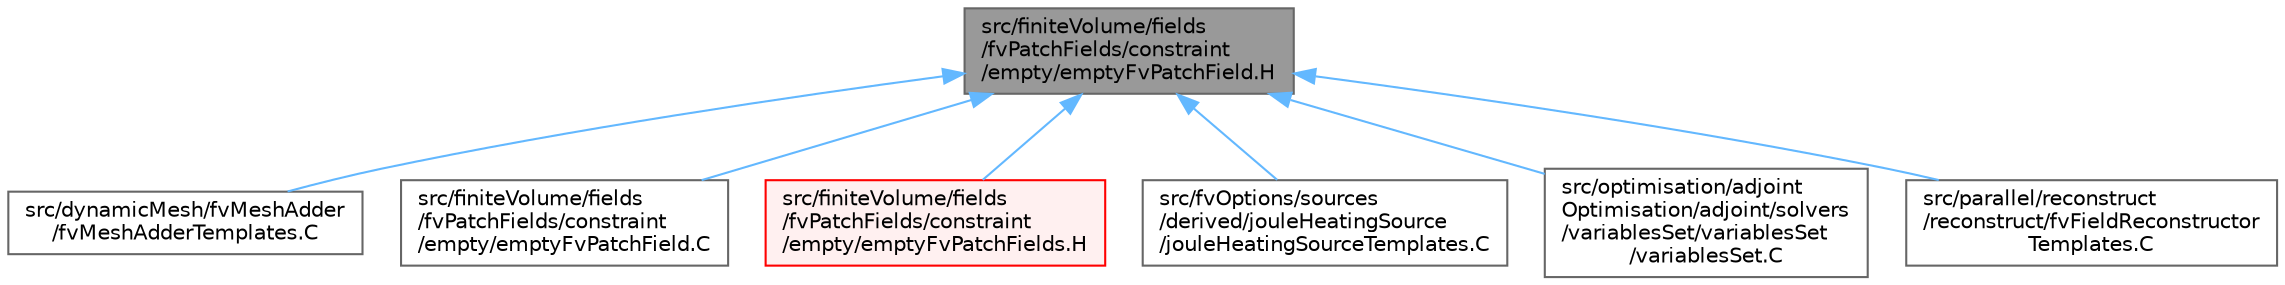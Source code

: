 digraph "src/finiteVolume/fields/fvPatchFields/constraint/empty/emptyFvPatchField.H"
{
 // LATEX_PDF_SIZE
  bgcolor="transparent";
  edge [fontname=Helvetica,fontsize=10,labelfontname=Helvetica,labelfontsize=10];
  node [fontname=Helvetica,fontsize=10,shape=box,height=0.2,width=0.4];
  Node1 [id="Node000001",label="src/finiteVolume/fields\l/fvPatchFields/constraint\l/empty/emptyFvPatchField.H",height=0.2,width=0.4,color="gray40", fillcolor="grey60", style="filled", fontcolor="black",tooltip=" "];
  Node1 -> Node2 [id="edge1_Node000001_Node000002",dir="back",color="steelblue1",style="solid",tooltip=" "];
  Node2 [id="Node000002",label="src/dynamicMesh/fvMeshAdder\l/fvMeshAdderTemplates.C",height=0.2,width=0.4,color="grey40", fillcolor="white", style="filled",URL="$fvMeshAdderTemplates_8C.html",tooltip=" "];
  Node1 -> Node3 [id="edge2_Node000001_Node000003",dir="back",color="steelblue1",style="solid",tooltip=" "];
  Node3 [id="Node000003",label="src/finiteVolume/fields\l/fvPatchFields/constraint\l/empty/emptyFvPatchField.C",height=0.2,width=0.4,color="grey40", fillcolor="white", style="filled",URL="$emptyFvPatchField_8C.html",tooltip=" "];
  Node1 -> Node4 [id="edge3_Node000001_Node000004",dir="back",color="steelblue1",style="solid",tooltip=" "];
  Node4 [id="Node000004",label="src/finiteVolume/fields\l/fvPatchFields/constraint\l/empty/emptyFvPatchFields.H",height=0.2,width=0.4,color="red", fillcolor="#FFF0F0", style="filled",URL="$emptyFvPatchFields_8H.html",tooltip=" "];
  Node1 -> Node12 [id="edge4_Node000001_Node000012",dir="back",color="steelblue1",style="solid",tooltip=" "];
  Node12 [id="Node000012",label="src/fvOptions/sources\l/derived/jouleHeatingSource\l/jouleHeatingSourceTemplates.C",height=0.2,width=0.4,color="grey40", fillcolor="white", style="filled",URL="$fvOptions_2sources_2derived_2jouleHeatingSource_2jouleHeatingSourceTemplates_8C.html",tooltip=" "];
  Node1 -> Node13 [id="edge5_Node000001_Node000013",dir="back",color="steelblue1",style="solid",tooltip=" "];
  Node13 [id="Node000013",label="src/optimisation/adjoint\lOptimisation/adjoint/solvers\l/variablesSet/variablesSet\l/variablesSet.C",height=0.2,width=0.4,color="grey40", fillcolor="white", style="filled",URL="$variablesSet_8C.html",tooltip=" "];
  Node1 -> Node14 [id="edge6_Node000001_Node000014",dir="back",color="steelblue1",style="solid",tooltip=" "];
  Node14 [id="Node000014",label="src/parallel/reconstruct\l/reconstruct/fvFieldReconstructor\lTemplates.C",height=0.2,width=0.4,color="grey40", fillcolor="white", style="filled",URL="$fvFieldReconstructorTemplates_8C.html",tooltip=" "];
}
